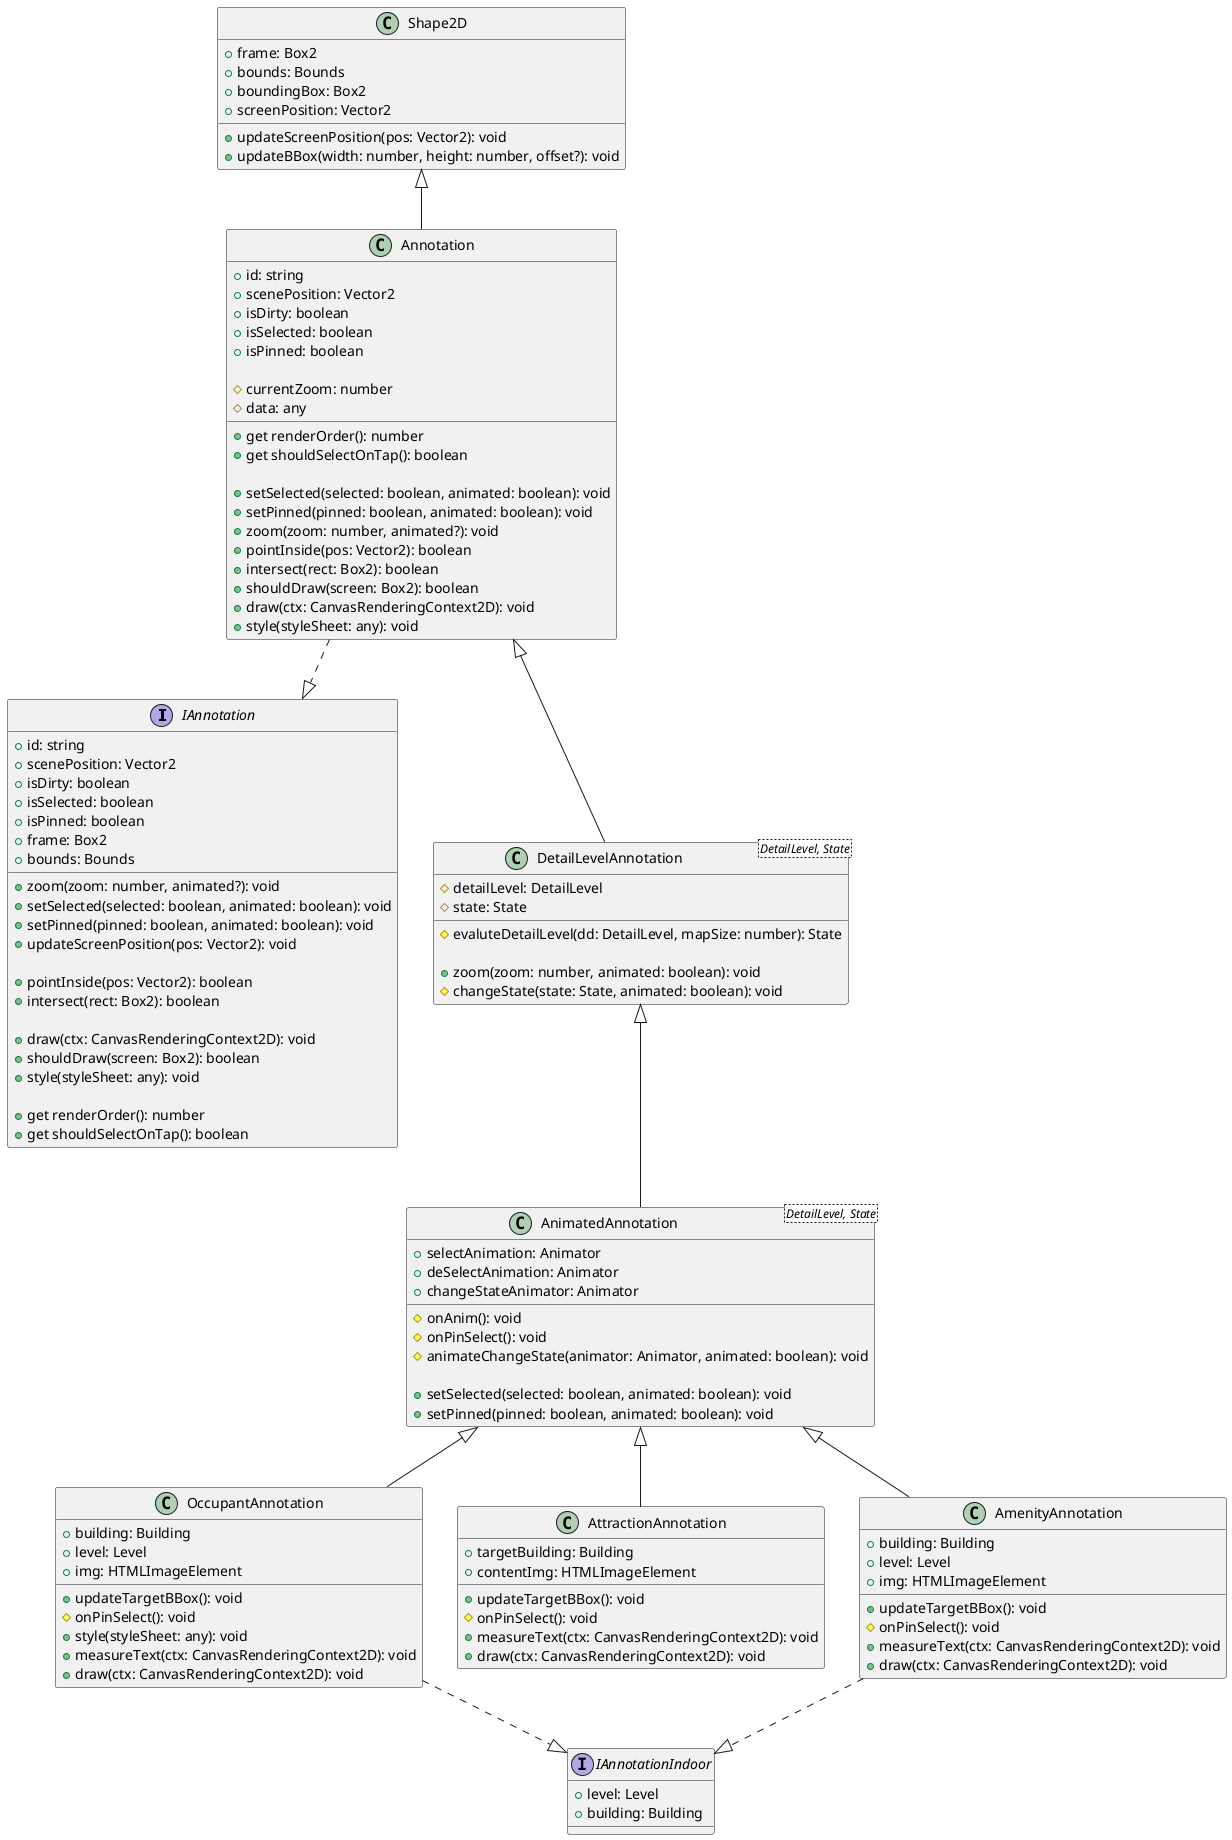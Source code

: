 @startuml
' ===========================
' Interfaces
' ===========================
interface IAnnotation {
  +id: string
  +scenePosition: Vector2
  +isDirty: boolean
  +isSelected: boolean
  +isPinned: boolean
  +frame: Box2
  +bounds: Bounds

  +zoom(zoom: number, animated?): void
  +setSelected(selected: boolean, animated: boolean): void
  +setPinned(pinned: boolean, animated: boolean): void
  +updateScreenPosition(pos: Vector2): void

  +pointInside(pos: Vector2): boolean
  +intersect(rect: Box2): boolean

  +draw(ctx: CanvasRenderingContext2D): void
  +shouldDraw(screen: Box2): boolean
  +style(styleSheet: any): void

  +get renderOrder(): number
  +get shouldSelectOnTap(): boolean
}

interface IAnnotationIndoor {
  +level: Level
  +building: Building
}

' ===========================
' Base classes
' ===========================
class Shape2D {
  +frame: Box2
  +bounds: Bounds
  +boundingBox: Box2
  +screenPosition: Vector2

  +updateScreenPosition(pos: Vector2): void
  +updateBBox(width: number, height: number, offset?): void
}

class Annotation {
  +id: string
  +scenePosition: Vector2
  +isDirty: boolean
  +isSelected: boolean
  +isPinned: boolean

  #currentZoom: number
  #data: any

  +get renderOrder(): number
  +get shouldSelectOnTap(): boolean

  +setSelected(selected: boolean, animated: boolean): void
  +setPinned(pinned: boolean, animated: boolean): void
  +zoom(zoom: number, animated?): void
  +pointInside(pos: Vector2): boolean
  +intersect(rect: Box2): boolean
  +shouldDraw(screen: Box2): boolean
  +draw(ctx: CanvasRenderingContext2D): void
  +style(styleSheet: any): void
}

class "DetailLevelAnnotation<DetailLevel, State>" as DetailLevelAnnotation {
  #detailLevel: DetailLevel
  #state: State
  #evaluteDetailLevel(dd: DetailLevel, mapSize: number): State

  +zoom(zoom: number, animated: boolean): void
  #changeState(state: State, animated: boolean): void
}

class "AnimatedAnnotation<DetailLevel, State>" as AnimatedAnnotation {
  +selectAnimation: Animator
  +deSelectAnimation: Animator
  +changeStateAnimator: Animator

  #onAnim(): void
  #onPinSelect(): void
  #animateChangeState(animator: Animator, animated: boolean): void

  +setSelected(selected: boolean, animated: boolean): void
  +setPinned(pinned: boolean, animated: boolean): void
}

' ===========================
' Concrete annotations
' ===========================
class OccupantAnnotation {
  +building: Building
  +level: Level
  +img: HTMLImageElement

  +updateTargetBBox(): void
  #onPinSelect(): void
  +style(styleSheet: any): void
  +measureText(ctx: CanvasRenderingContext2D): void
  +draw(ctx: CanvasRenderingContext2D): void
}

class AttractionAnnotation {
  +targetBuilding: Building
  +contentImg: HTMLImageElement

  +updateTargetBBox(): void
  #onPinSelect(): void
  +measureText(ctx: CanvasRenderingContext2D): void
  +draw(ctx: CanvasRenderingContext2D): void
}

class AmenityAnnotation {
  +building: Building
  +level: Level
  +img: HTMLImageElement

  +updateTargetBBox(): void
  #onPinSelect(): void
  +measureText(ctx: CanvasRenderingContext2D): void
  +draw(ctx: CanvasRenderingContext2D): void
}

' ===========================
' Inheritance / Implementation
' ===========================
Shape2D <|-- Annotation
Annotation ..|> IAnnotation

Annotation <|-- DetailLevelAnnotation
DetailLevelAnnotation <|-- AnimatedAnnotation

AnimatedAnnotation <|-- OccupantAnnotation
AnimatedAnnotation <|-- AttractionAnnotation
AnimatedAnnotation <|-- AmenityAnnotation

' Indoor capability
OccupantAnnotation ..|> IAnnotationIndoor
AmenityAnnotation  ..|> IAnnotationIndoor

' ===========================
' Associations
' ===========================
' OccupantAnnotation --> Building : «building»
' OccupantAnnotation --> Level    : «level»

' AmenityAnnotation  --> Building : «building»
' AmenityAnnotation  --> Level    : «level»

' AttractionAnnotation --> Building : «targetBuilding»

@enduml
